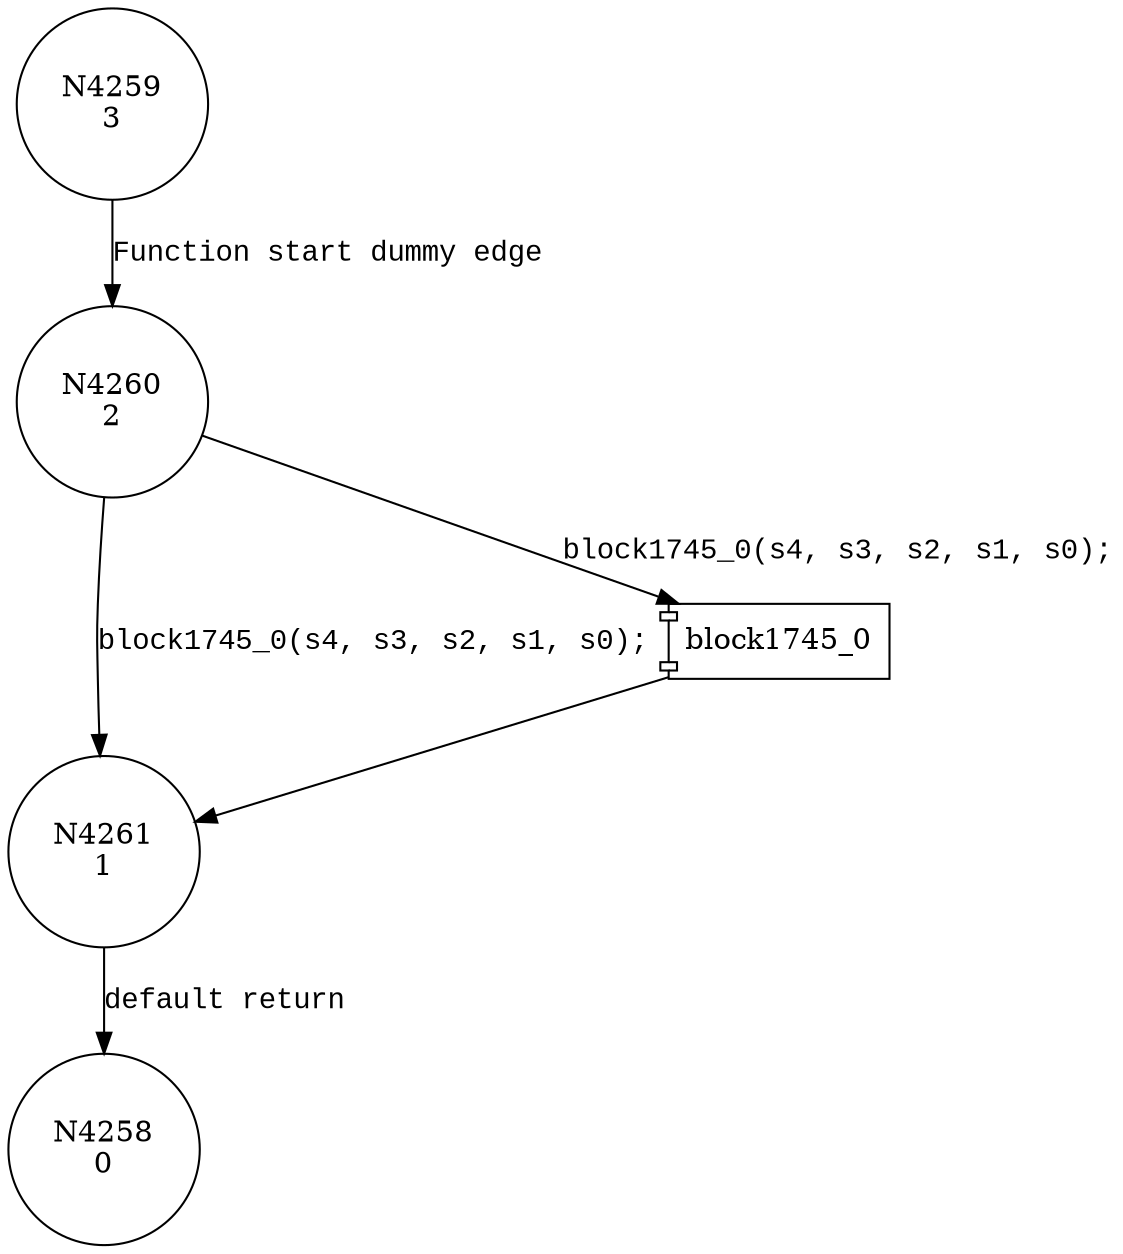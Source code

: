 digraph block1744_0 {
4260 [shape="circle" label="N4260\n2"]
4261 [shape="circle" label="N4261\n1"]
4258 [shape="circle" label="N4258\n0"]
4259 [shape="circle" label="N4259\n3"]
100266 [shape="component" label="block1745_0"]
4260 -> 100266 [label="block1745_0(s4, s3, s2, s1, s0);" fontname="Courier New"]
100266 -> 4261 [label="" fontname="Courier New"]
4260 -> 4261 [label="block1745_0(s4, s3, s2, s1, s0);" fontname="Courier New"]
4261 -> 4258 [label="default return" fontname="Courier New"]
4259 -> 4260 [label="Function start dummy edge" fontname="Courier New"]
}